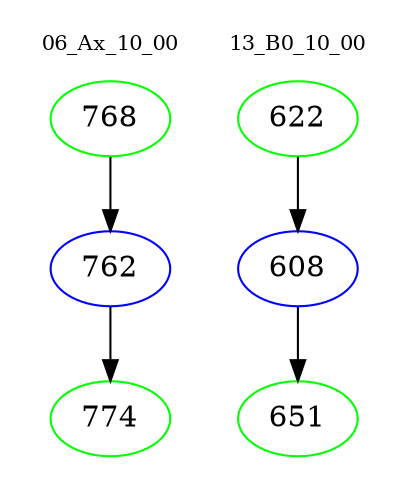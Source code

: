 digraph{
subgraph cluster_0 {
color = white
label = "06_Ax_10_00";
fontsize=10;
T0_768 [label="768", color="green"]
T0_768 -> T0_762 [color="black"]
T0_762 [label="762", color="blue"]
T0_762 -> T0_774 [color="black"]
T0_774 [label="774", color="green"]
}
subgraph cluster_1 {
color = white
label = "13_B0_10_00";
fontsize=10;
T1_622 [label="622", color="green"]
T1_622 -> T1_608 [color="black"]
T1_608 [label="608", color="blue"]
T1_608 -> T1_651 [color="black"]
T1_651 [label="651", color="green"]
}
}
